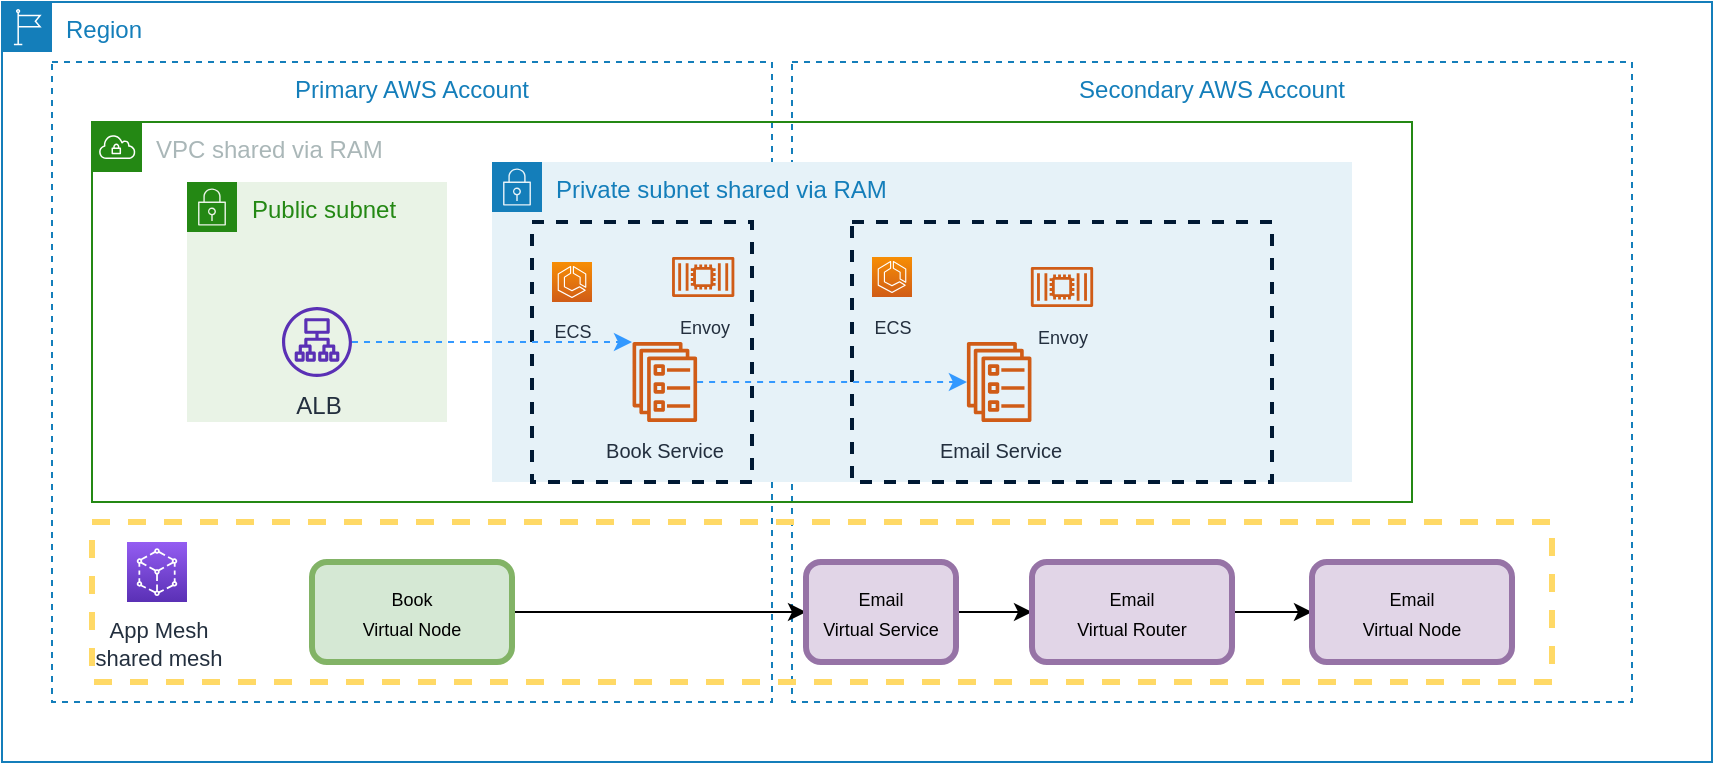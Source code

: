 <mxfile version="13.6.1" type="device" pages="4"><diagram id="TsCNc_N26Yd9I60yOT30" name="Page-1"><mxGraphModel dx="1186" dy="614" grid="1" gridSize="10" guides="1" tooltips="1" connect="1" arrows="1" fold="1" page="1" pageScale="1" pageWidth="1169" pageHeight="1654" math="0" shadow="0"><root><mxCell id="siriLyZVw_fVscpLhHpI-0"/><mxCell id="siriLyZVw_fVscpLhHpI-1" parent="siriLyZVw_fVscpLhHpI-0"/><mxCell id="-AE22GsJHaIEn1VL7bg2-0" value="Region" style="points=[[0,0],[0.25,0],[0.5,0],[0.75,0],[1,0],[1,0.25],[1,0.5],[1,0.75],[1,1],[0.75,1],[0.5,1],[0.25,1],[0,1],[0,0.75],[0,0.5],[0,0.25]];outlineConnect=0;gradientColor=none;html=1;whiteSpace=wrap;fontSize=12;fontStyle=0;shape=mxgraph.aws4.group;grIcon=mxgraph.aws4.group_region;strokeColor=#147EBA;fillColor=none;verticalAlign=top;align=left;spacingLeft=30;fontColor=#147EBA;dashed=0;" parent="siriLyZVw_fVscpLhHpI-1" vertex="1"><mxGeometry x="145" y="170" width="855" height="380" as="geometry"/></mxCell><mxCell id="J26GAhTUCCv97jqt_lir-0" value="Primary AWS Account" style="fillColor=none;strokeColor=#147EBA;dashed=1;verticalAlign=top;fontStyle=0;fontColor=#147EBA;" parent="siriLyZVw_fVscpLhHpI-1" vertex="1"><mxGeometry x="170" y="200" width="360" height="320" as="geometry"/></mxCell><mxCell id="CY5R0GhFpjX60pVJNmKZ-0" value="Secondary AWS Account" style="fillColor=none;strokeColor=#147EBA;dashed=1;verticalAlign=top;fontStyle=0;fontColor=#147EBA;" parent="siriLyZVw_fVscpLhHpI-1" vertex="1"><mxGeometry x="540" y="200" width="420" height="320" as="geometry"/></mxCell><mxCell id="CY5R0GhFpjX60pVJNmKZ-1" value="VPC shared via RAM" style="points=[[0,0],[0.25,0],[0.5,0],[0.75,0],[1,0],[1,0.25],[1,0.5],[1,0.75],[1,1],[0.75,1],[0.5,1],[0.25,1],[0,1],[0,0.75],[0,0.5],[0,0.25]];outlineConnect=0;gradientColor=none;html=1;whiteSpace=wrap;fontSize=12;fontStyle=0;shape=mxgraph.aws4.group;grIcon=mxgraph.aws4.group_vpc;strokeColor=#248814;fillColor=none;verticalAlign=top;align=left;spacingLeft=30;fontColor=#AAB7B8;dashed=0;" parent="siriLyZVw_fVscpLhHpI-1" vertex="1"><mxGeometry x="190" y="230" width="660" height="190" as="geometry"/></mxCell><mxCell id="CY5R0GhFpjX60pVJNmKZ-2" value="Public subnet" style="points=[[0,0],[0.25,0],[0.5,0],[0.75,0],[1,0],[1,0.25],[1,0.5],[1,0.75],[1,1],[0.75,1],[0.5,1],[0.25,1],[0,1],[0,0.75],[0,0.5],[0,0.25]];outlineConnect=0;gradientColor=none;html=1;whiteSpace=wrap;fontSize=12;fontStyle=0;shape=mxgraph.aws4.group;grIcon=mxgraph.aws4.group_security_group;grStroke=0;strokeColor=#248814;fillColor=#E9F3E6;verticalAlign=top;align=left;spacingLeft=30;fontColor=#248814;dashed=0;" parent="siriLyZVw_fVscpLhHpI-1" vertex="1"><mxGeometry x="237.5" y="260" width="130" height="120" as="geometry"/></mxCell><mxCell id="CY5R0GhFpjX60pVJNmKZ-3" value="Private subnet shared via RAM" style="points=[[0,0],[0.25,0],[0.5,0],[0.75,0],[1,0],[1,0.25],[1,0.5],[1,0.75],[1,1],[0.75,1],[0.5,1],[0.25,1],[0,1],[0,0.75],[0,0.5],[0,0.25]];outlineConnect=0;gradientColor=none;html=1;whiteSpace=wrap;fontSize=12;fontStyle=0;shape=mxgraph.aws4.group;grIcon=mxgraph.aws4.group_security_group;grStroke=0;strokeColor=#147EBA;fillColor=#E6F2F8;verticalAlign=top;align=left;spacingLeft=30;fontColor=#147EBA;dashed=0;" parent="siriLyZVw_fVscpLhHpI-1" vertex="1"><mxGeometry x="390" y="250" width="430" height="160" as="geometry"/></mxCell><mxCell id="CY5R0GhFpjX60pVJNmKZ-4" value="ALB" style="outlineConnect=0;fontColor=#232F3E;gradientColor=none;fillColor=#5A30B5;strokeColor=none;dashed=0;verticalLabelPosition=bottom;verticalAlign=top;align=center;html=1;fontSize=12;fontStyle=0;aspect=fixed;pointerEvents=1;shape=mxgraph.aws4.application_load_balancer;" parent="siriLyZVw_fVscpLhHpI-1" vertex="1"><mxGeometry x="285" y="322.5" width="35" height="35" as="geometry"/></mxCell><mxCell id="CY5R0GhFpjX60pVJNmKZ-7" value="&lt;font style=&quot;font-size: 9px&quot;&gt;ECS&lt;/font&gt;" style="outlineConnect=0;fontColor=#232F3E;gradientColor=#F78E04;gradientDirection=north;fillColor=#D05C17;strokeColor=#ffffff;dashed=0;verticalLabelPosition=bottom;verticalAlign=top;align=center;html=1;fontSize=12;fontStyle=0;aspect=fixed;shape=mxgraph.aws4.resourceIcon;resIcon=mxgraph.aws4.ecs;" parent="siriLyZVw_fVscpLhHpI-1" vertex="1"><mxGeometry x="420" y="300" width="20" height="20" as="geometry"/></mxCell><mxCell id="CY5R0GhFpjX60pVJNmKZ-8" value="" style="fillColor=none;dashed=1;verticalAlign=top;fontStyle=0;fontColor=#147EBA;strokeColor=#001933;strokeWidth=2;" parent="siriLyZVw_fVscpLhHpI-1" vertex="1"><mxGeometry x="410" y="280" width="110" height="130" as="geometry"/></mxCell><mxCell id="CY5R0GhFpjX60pVJNmKZ-9" value="&lt;font style=&quot;font-size: 9px&quot;&gt;ECS&lt;/font&gt;" style="outlineConnect=0;fontColor=#232F3E;gradientColor=#F78E04;gradientDirection=north;fillColor=#D05C17;strokeColor=#ffffff;dashed=0;verticalLabelPosition=bottom;verticalAlign=top;align=center;html=1;fontSize=12;fontStyle=0;aspect=fixed;shape=mxgraph.aws4.resourceIcon;resIcon=mxgraph.aws4.ecs;" parent="siriLyZVw_fVscpLhHpI-1" vertex="1"><mxGeometry x="580" y="297.5" width="20" height="20" as="geometry"/></mxCell><mxCell id="CY5R0GhFpjX60pVJNmKZ-10" value="" style="fillColor=none;dashed=1;verticalAlign=top;fontStyle=0;fontColor=#147EBA;strokeColor=#001933;strokeWidth=2;" parent="siriLyZVw_fVscpLhHpI-1" vertex="1"><mxGeometry x="570" y="280" width="210" height="130" as="geometry"/></mxCell><mxCell id="CY5R0GhFpjX60pVJNmKZ-15" value="" style="edgeStyle=orthogonalEdgeStyle;rounded=0;orthogonalLoop=1;jettySize=auto;html=1;fontColor=#6666FF;strokeColor=#3399FF;dashed=1;" parent="siriLyZVw_fVscpLhHpI-1" source="CY5R0GhFpjX60pVJNmKZ-12" target="CY5R0GhFpjX60pVJNmKZ-14" edge="1"><mxGeometry relative="1" as="geometry"/></mxCell><mxCell id="CY5R0GhFpjX60pVJNmKZ-12" value="&lt;font style=&quot;font-size: 10px&quot;&gt;Book Service&lt;/font&gt;" style="outlineConnect=0;fontColor=#232F3E;gradientColor=none;fillColor=#D05C17;strokeColor=none;dashed=0;verticalLabelPosition=bottom;verticalAlign=top;align=center;html=1;fontSize=12;fontStyle=0;aspect=fixed;pointerEvents=1;shape=mxgraph.aws4.ecs_service;" parent="siriLyZVw_fVscpLhHpI-1" vertex="1"><mxGeometry x="460" y="340" width="32.82" height="40" as="geometry"/></mxCell><mxCell id="CY5R0GhFpjX60pVJNmKZ-14" value="&lt;font style=&quot;font-size: 10px&quot;&gt;Email Service&lt;/font&gt;" style="outlineConnect=0;fontColor=#232F3E;gradientColor=none;fillColor=#D05C17;strokeColor=none;dashed=0;verticalLabelPosition=bottom;verticalAlign=top;align=center;html=1;fontSize=12;fontStyle=0;aspect=fixed;pointerEvents=1;shape=mxgraph.aws4.ecs_service;" parent="siriLyZVw_fVscpLhHpI-1" vertex="1"><mxGeometry x="627.18" y="340" width="32.82" height="40" as="geometry"/></mxCell><mxCell id="IBoV8M91RabyaF8GYdiz-0" value="" style="fillColor=none;dashed=1;verticalAlign=top;fontStyle=0;strokeColor=#FFD966;strokeWidth=3;fontColor=#6666FF;" parent="siriLyZVw_fVscpLhHpI-1" vertex="1"><mxGeometry x="190" y="430" width="730" height="80" as="geometry"/></mxCell><mxCell id="IBoV8M91RabyaF8GYdiz-1" value="" style="edgeStyle=orthogonalEdgeStyle;rounded=0;orthogonalLoop=1;jettySize=auto;html=1;fontColor=#6666FF;" parent="siriLyZVw_fVscpLhHpI-1" source="IBoV8M91RabyaF8GYdiz-2" target="IBoV8M91RabyaF8GYdiz-4" edge="1"><mxGeometry relative="1" as="geometry"><mxPoint x="450" y="475" as="targetPoint"/></mxGeometry></mxCell><mxCell id="IBoV8M91RabyaF8GYdiz-2" value="&lt;font style=&quot;font-size: 9px&quot;&gt;Book &lt;br&gt;Virtual Node&lt;/font&gt;" style="rounded=1;whiteSpace=wrap;html=1;strokeColor=#82b366;strokeWidth=3;fillColor=#d5e8d4;" parent="siriLyZVw_fVscpLhHpI-1" vertex="1"><mxGeometry x="300" y="450" width="100" height="50" as="geometry"/></mxCell><mxCell id="IBoV8M91RabyaF8GYdiz-3" value="" style="edgeStyle=orthogonalEdgeStyle;rounded=0;orthogonalLoop=1;jettySize=auto;html=1;fontColor=#6666FF;" parent="siriLyZVw_fVscpLhHpI-1" source="IBoV8M91RabyaF8GYdiz-4" target="IBoV8M91RabyaF8GYdiz-6" edge="1"><mxGeometry relative="1" as="geometry"/></mxCell><mxCell id="IBoV8M91RabyaF8GYdiz-4" value="&lt;font style=&quot;font-size: 9px&quot;&gt;Email&lt;br&gt;Virtual Service&lt;/font&gt;" style="rounded=1;whiteSpace=wrap;html=1;strokeColor=#9673a6;strokeWidth=3;fillColor=#e1d5e7;" parent="siriLyZVw_fVscpLhHpI-1" vertex="1"><mxGeometry x="547" y="450" width="75" height="50" as="geometry"/></mxCell><mxCell id="IBoV8M91RabyaF8GYdiz-5" value="" style="edgeStyle=orthogonalEdgeStyle;rounded=0;orthogonalLoop=1;jettySize=auto;html=1;fontColor=#6666FF;" parent="siriLyZVw_fVscpLhHpI-1" source="IBoV8M91RabyaF8GYdiz-6" target="IBoV8M91RabyaF8GYdiz-7" edge="1"><mxGeometry relative="1" as="geometry"/></mxCell><mxCell id="IBoV8M91RabyaF8GYdiz-6" value="&lt;font style=&quot;font-size: 9px&quot;&gt;Email&lt;br&gt;Virtual Router&lt;/font&gt;" style="rounded=1;whiteSpace=wrap;html=1;strokeColor=#9673a6;strokeWidth=3;fillColor=#e1d5e7;" parent="siriLyZVw_fVscpLhHpI-1" vertex="1"><mxGeometry x="660" y="450" width="100" height="50" as="geometry"/></mxCell><mxCell id="IBoV8M91RabyaF8GYdiz-7" value="&lt;font style=&quot;font-size: 9px&quot;&gt;Email&lt;br&gt;Virtual Node&lt;/font&gt;" style="rounded=1;whiteSpace=wrap;html=1;strokeColor=#9673a6;strokeWidth=3;fillColor=#e1d5e7;" parent="siriLyZVw_fVscpLhHpI-1" vertex="1"><mxGeometry x="800" y="450" width="100" height="50" as="geometry"/></mxCell><mxCell id="IBoV8M91RabyaF8GYdiz-8" value="&lt;font style=&quot;font-size: 11px&quot;&gt;App Mesh&lt;br&gt;shared mesh&lt;br&gt;&lt;/font&gt;" style="outlineConnect=0;fontColor=#232F3E;gradientColor=#945DF2;gradientDirection=north;fillColor=#5A30B5;strokeColor=#ffffff;dashed=0;verticalLabelPosition=bottom;verticalAlign=top;align=center;html=1;fontSize=12;fontStyle=0;aspect=fixed;shape=mxgraph.aws4.resourceIcon;resIcon=mxgraph.aws4.app_mesh;" parent="siriLyZVw_fVscpLhHpI-1" vertex="1"><mxGeometry x="207.5" y="440" width="30" height="30" as="geometry"/></mxCell><mxCell id="IBoV8M91RabyaF8GYdiz-9" value="" style="endArrow=classic;html=1;dashed=1;strokeColor=#3399FF;fontColor=#6666FF;" parent="siriLyZVw_fVscpLhHpI-1" source="CY5R0GhFpjX60pVJNmKZ-4" edge="1"><mxGeometry width="50" height="50" relative="1" as="geometry"><mxPoint x="560" y="390" as="sourcePoint"/><mxPoint x="460" y="340" as="targetPoint"/></mxGeometry></mxCell><mxCell id="IBoV8M91RabyaF8GYdiz-10" value="&lt;font style=&quot;font-size: 9px&quot;&gt;Envoy&lt;/font&gt;" style="outlineConnect=0;fontColor=#232F3E;gradientColor=none;fillColor=#D05C17;strokeColor=none;dashed=0;verticalLabelPosition=bottom;verticalAlign=top;align=center;html=1;fontSize=12;fontStyle=0;aspect=fixed;pointerEvents=1;shape=mxgraph.aws4.container_2;" parent="siriLyZVw_fVscpLhHpI-1" vertex="1"><mxGeometry x="480" y="297.5" width="31.2" height="20" as="geometry"/></mxCell><mxCell id="IBoV8M91RabyaF8GYdiz-14" value="&lt;font style=&quot;font-size: 9px&quot;&gt;Envoy&lt;/font&gt;" style="outlineConnect=0;fontColor=#232F3E;gradientColor=none;fillColor=#D05C17;strokeColor=none;dashed=0;verticalLabelPosition=bottom;verticalAlign=top;align=center;html=1;fontSize=12;fontStyle=0;aspect=fixed;pointerEvents=1;shape=mxgraph.aws4.container_2;" parent="siriLyZVw_fVscpLhHpI-1" vertex="1"><mxGeometry x="659.4" y="302.5" width="31.2" height="20" as="geometry"/></mxCell></root></mxGraphModel></diagram><diagram name="Page-2" id="8IjMGXvdZDoH-SWPBaxW"><mxGraphModel dx="1186" dy="565" grid="1" gridSize="10" guides="1" tooltips="1" connect="1" arrows="1" fold="1" page="1" pageScale="1" pageWidth="1169" pageHeight="1654" math="0" shadow="0"><root><mxCell id="kbnPhg7ia3QJ5CWVOfsp-0"/><mxCell id="kbnPhg7ia3QJ5CWVOfsp-1" parent="kbnPhg7ia3QJ5CWVOfsp-0"/><mxCell id="N3zCqeQ2wFl1XB4BAmPo-0" value="" style="rounded=0;whiteSpace=wrap;html=1;" parent="kbnPhg7ia3QJ5CWVOfsp-1" vertex="1"><mxGeometry x="20" y="50" width="1120" height="490" as="geometry"/></mxCell><mxCell id="kbnPhg7ia3QJ5CWVOfsp-2" value="Region" style="points=[[0,0],[0.25,0],[0.5,0],[0.75,0],[1,0],[1,0.25],[1,0.5],[1,0.75],[1,1],[0.75,1],[0.5,1],[0.25,1],[0,1],[0,0.75],[0,0.5],[0,0.25]];outlineConnect=0;gradientColor=none;html=1;whiteSpace=wrap;fontSize=12;fontStyle=0;shape=mxgraph.aws4.group;grIcon=mxgraph.aws4.group_region;strokeColor=#147EBA;fillColor=none;verticalAlign=top;align=left;spacingLeft=30;fontColor=#147EBA;dashed=0;" parent="kbnPhg7ia3QJ5CWVOfsp-1" vertex="1"><mxGeometry x="160" y="70" width="830" height="460" as="geometry"/></mxCell><mxCell id="kbnPhg7ia3QJ5CWVOfsp-3" value="Primary AWS Account" style="fillColor=none;strokeColor=#147EBA;dashed=1;verticalAlign=top;fontStyle=0;fontColor=#147EBA;" parent="kbnPhg7ia3QJ5CWVOfsp-1" vertex="1"><mxGeometry x="170" y="120" width="410" height="400" as="geometry"/></mxCell><mxCell id="kbnPhg7ia3QJ5CWVOfsp-4" value="Secondary AWS Account" style="fillColor=none;strokeColor=#147EBA;dashed=1;verticalAlign=top;fontStyle=0;fontColor=#147EBA;" parent="kbnPhg7ia3QJ5CWVOfsp-1" vertex="1"><mxGeometry x="590" y="120" width="310" height="400" as="geometry"/></mxCell><mxCell id="kbnPhg7ia3QJ5CWVOfsp-5" value="VPC shared via RAM" style="points=[[0,0],[0.25,0],[0.5,0],[0.75,0],[1,0],[1,0.25],[1,0.5],[1,0.75],[1,1],[0.75,1],[0.5,1],[0.25,1],[0,1],[0,0.75],[0,0.5],[0,0.25]];outlineConnect=0;gradientColor=none;html=1;whiteSpace=wrap;fontSize=12;fontStyle=0;shape=mxgraph.aws4.group;grIcon=mxgraph.aws4.group_vpc;strokeColor=#248814;fillColor=none;verticalAlign=top;align=left;spacingLeft=30;fontColor=#AAB7B8;dashed=0;" parent="kbnPhg7ia3QJ5CWVOfsp-1" vertex="1"><mxGeometry x="180" y="150" width="710" height="270" as="geometry"/></mxCell><mxCell id="kbnPhg7ia3QJ5CWVOfsp-6" value="Public subnet" style="points=[[0,0],[0.25,0],[0.5,0],[0.75,0],[1,0],[1,0.25],[1,0.5],[1,0.75],[1,1],[0.75,1],[0.5,1],[0.25,1],[0,1],[0,0.75],[0,0.5],[0,0.25]];outlineConnect=0;gradientColor=none;html=1;whiteSpace=wrap;fontSize=12;fontStyle=0;shape=mxgraph.aws4.group;grIcon=mxgraph.aws4.group_security_group;grStroke=0;strokeColor=#248814;fillColor=#E9F3E6;verticalAlign=top;align=left;spacingLeft=30;fontColor=#248814;dashed=0;" parent="kbnPhg7ia3QJ5CWVOfsp-1" vertex="1"><mxGeometry x="200" y="190" width="130" height="200" as="geometry"/></mxCell><mxCell id="kbnPhg7ia3QJ5CWVOfsp-7" value="Private subnet shared via RAM" style="points=[[0,0],[0.25,0],[0.5,0],[0.75,0],[1,0],[1,0.25],[1,0.5],[1,0.75],[1,1],[0.75,1],[0.5,1],[0.25,1],[0,1],[0,0.75],[0,0.5],[0,0.25]];outlineConnect=0;gradientColor=none;html=1;whiteSpace=wrap;fontSize=12;fontStyle=0;shape=mxgraph.aws4.group;grIcon=mxgraph.aws4.group_security_group;grStroke=0;strokeColor=#147EBA;fillColor=#E6F2F8;verticalAlign=top;align=left;spacingLeft=30;fontColor=#147EBA;dashed=0;" parent="kbnPhg7ia3QJ5CWVOfsp-1" vertex="1"><mxGeometry x="360" y="190" width="520" height="220" as="geometry"/></mxCell><mxCell id="kbnPhg7ia3QJ5CWVOfsp-8" value="ALB" style="outlineConnect=0;fontColor=#232F3E;gradientColor=none;fillColor=#5A30B5;strokeColor=none;dashed=0;verticalLabelPosition=bottom;verticalAlign=top;align=center;html=1;fontSize=12;fontStyle=0;aspect=fixed;pointerEvents=1;shape=mxgraph.aws4.application_load_balancer;" parent="kbnPhg7ia3QJ5CWVOfsp-1" vertex="1"><mxGeometry x="240" y="260" width="35" height="35" as="geometry"/></mxCell><mxCell id="kbnPhg7ia3QJ5CWVOfsp-9" value="&lt;font style=&quot;font-size: 9px&quot;&gt;ECS&lt;/font&gt;" style="outlineConnect=0;fontColor=#232F3E;gradientColor=#F78E04;gradientDirection=north;fillColor=#D05C17;strokeColor=#ffffff;dashed=0;verticalLabelPosition=bottom;verticalAlign=top;align=center;html=1;fontSize=12;fontStyle=0;aspect=fixed;shape=mxgraph.aws4.resourceIcon;resIcon=mxgraph.aws4.ecs;" parent="kbnPhg7ia3QJ5CWVOfsp-1" vertex="1"><mxGeometry x="420" y="230" width="20" height="20" as="geometry"/></mxCell><mxCell id="kbnPhg7ia3QJ5CWVOfsp-10" value="" style="fillColor=none;dashed=1;verticalAlign=top;fontStyle=0;fontColor=#147EBA;strokeColor=#001933;strokeWidth=2;" parent="kbnPhg7ia3QJ5CWVOfsp-1" vertex="1"><mxGeometry x="410" y="225" width="100" height="95" as="geometry"/></mxCell><mxCell id="kbnPhg7ia3QJ5CWVOfsp-11" value="&lt;font style=&quot;font-size: 9px&quot;&gt;ECS&lt;/font&gt;" style="outlineConnect=0;fontColor=#232F3E;gradientColor=#F78E04;gradientDirection=north;fillColor=#D05C17;strokeColor=#ffffff;dashed=0;verticalLabelPosition=bottom;verticalAlign=top;align=center;html=1;fontSize=12;fontStyle=0;aspect=fixed;shape=mxgraph.aws4.resourceIcon;resIcon=mxgraph.aws4.ecs;" parent="kbnPhg7ia3QJ5CWVOfsp-1" vertex="1"><mxGeometry x="680" y="225" width="20" height="20" as="geometry"/></mxCell><mxCell id="kbnPhg7ia3QJ5CWVOfsp-12" value="" style="fillColor=none;dashed=1;verticalAlign=top;fontStyle=0;fontColor=#147EBA;strokeColor=#001933;strokeWidth=2;" parent="kbnPhg7ia3QJ5CWVOfsp-1" vertex="1"><mxGeometry x="670" y="220" width="120" height="100" as="geometry"/></mxCell><mxCell id="kbnPhg7ia3QJ5CWVOfsp-13" value="" style="edgeStyle=orthogonalEdgeStyle;rounded=0;orthogonalLoop=1;jettySize=auto;html=1;fontColor=#6666FF;strokeColor=#3399FF;dashed=1;" parent="kbnPhg7ia3QJ5CWVOfsp-1" source="kbnPhg7ia3QJ5CWVOfsp-14" target="kbnPhg7ia3QJ5CWVOfsp-15" edge="1"><mxGeometry relative="1" as="geometry"/></mxCell><mxCell id="kbnPhg7ia3QJ5CWVOfsp-14" value="&lt;span style=&quot;font-size: 10px&quot;&gt;Enquiry Service&lt;/span&gt;" style="outlineConnect=0;fontColor=#232F3E;gradientColor=none;fillColor=#D05C17;strokeColor=none;dashed=0;verticalLabelPosition=bottom;verticalAlign=top;align=center;html=1;fontSize=12;fontStyle=0;aspect=fixed;pointerEvents=1;shape=mxgraph.aws4.ecs_service;" parent="kbnPhg7ia3QJ5CWVOfsp-1" vertex="1"><mxGeometry x="447.18" y="265" width="20.51" height="25" as="geometry"/></mxCell><mxCell id="kbnPhg7ia3QJ5CWVOfsp-15" value="&lt;font style=&quot;font-size: 10px&quot;&gt;Dealer Service&lt;/font&gt;" style="outlineConnect=0;fontColor=#232F3E;gradientColor=none;fillColor=#D05C17;strokeColor=none;dashed=0;verticalLabelPosition=bottom;verticalAlign=top;align=center;html=1;fontSize=12;fontStyle=0;aspect=fixed;pointerEvents=1;shape=mxgraph.aws4.ecs_service;" parent="kbnPhg7ia3QJ5CWVOfsp-1" vertex="1"><mxGeometry x="710" y="265" width="20.51" height="25" as="geometry"/></mxCell><mxCell id="kbnPhg7ia3QJ5CWVOfsp-16" value="" style="fillColor=none;dashed=1;verticalAlign=top;fontStyle=0;strokeColor=#FFD966;strokeWidth=3;fontColor=#6666FF;" parent="kbnPhg7ia3QJ5CWVOfsp-1" vertex="1"><mxGeometry x="190" y="430" width="700" height="80" as="geometry"/></mxCell><mxCell id="kbnPhg7ia3QJ5CWVOfsp-17" value="" style="edgeStyle=orthogonalEdgeStyle;rounded=0;orthogonalLoop=1;jettySize=auto;html=1;fontColor=#6666FF;" parent="kbnPhg7ia3QJ5CWVOfsp-1" source="kbnPhg7ia3QJ5CWVOfsp-18" target="kbnPhg7ia3QJ5CWVOfsp-20" edge="1"><mxGeometry relative="1" as="geometry"><mxPoint x="410" y="475" as="targetPoint"/></mxGeometry></mxCell><mxCell id="kbnPhg7ia3QJ5CWVOfsp-18" value="&lt;font style=&quot;font-size: 9px&quot;&gt;Enquiry&amp;nbsp;&lt;br&gt;Virtual Node&lt;/font&gt;" style="rounded=1;whiteSpace=wrap;html=1;strokeColor=#82b366;strokeWidth=3;fillColor=#d5e8d4;" parent="kbnPhg7ia3QJ5CWVOfsp-1" vertex="1"><mxGeometry x="350" y="450" width="100" height="50" as="geometry"/></mxCell><mxCell id="kbnPhg7ia3QJ5CWVOfsp-19" value="" style="edgeStyle=orthogonalEdgeStyle;rounded=0;orthogonalLoop=1;jettySize=auto;html=1;fontColor=#6666FF;" parent="kbnPhg7ia3QJ5CWVOfsp-1" source="kbnPhg7ia3QJ5CWVOfsp-20" target="kbnPhg7ia3QJ5CWVOfsp-22" edge="1"><mxGeometry relative="1" as="geometry"/></mxCell><mxCell id="kbnPhg7ia3QJ5CWVOfsp-20" value="&lt;font style=&quot;font-size: 9px&quot;&gt;Dealer&lt;br&gt;Virtual Service&lt;/font&gt;" style="rounded=1;whiteSpace=wrap;html=1;strokeColor=#9673a6;strokeWidth=3;fillColor=#e1d5e7;" parent="kbnPhg7ia3QJ5CWVOfsp-1" vertex="1"><mxGeometry x="597" y="450" width="75" height="50" as="geometry"/></mxCell><mxCell id="kbnPhg7ia3QJ5CWVOfsp-21" value="" style="edgeStyle=orthogonalEdgeStyle;rounded=0;orthogonalLoop=1;jettySize=auto;html=1;fontColor=#6666FF;" parent="kbnPhg7ia3QJ5CWVOfsp-1" source="kbnPhg7ia3QJ5CWVOfsp-22" target="kbnPhg7ia3QJ5CWVOfsp-23" edge="1"><mxGeometry relative="1" as="geometry"/></mxCell><mxCell id="kbnPhg7ia3QJ5CWVOfsp-22" value="&lt;font style=&quot;font-size: 9px&quot;&gt;Dealer&lt;br&gt;Virtual Router&lt;/font&gt;" style="rounded=1;whiteSpace=wrap;html=1;strokeColor=#9673a6;strokeWidth=3;fillColor=#e1d5e7;" parent="kbnPhg7ia3QJ5CWVOfsp-1" vertex="1"><mxGeometry x="691.41" y="450" width="70" height="50" as="geometry"/></mxCell><mxCell id="kbnPhg7ia3QJ5CWVOfsp-23" value="&lt;font style=&quot;font-size: 9px&quot;&gt;Dealer&lt;br&gt;Virtual Node&lt;/font&gt;" style="rounded=1;whiteSpace=wrap;html=1;strokeColor=#9673a6;strokeWidth=3;fillColor=#e1d5e7;" parent="kbnPhg7ia3QJ5CWVOfsp-1" vertex="1"><mxGeometry x="800" y="450" width="70" height="50" as="geometry"/></mxCell><mxCell id="kbnPhg7ia3QJ5CWVOfsp-24" value="&lt;font style=&quot;font-size: 11px&quot;&gt;App Mesh&lt;br&gt;shared mesh&lt;br&gt;&lt;/font&gt;" style="outlineConnect=0;fontColor=#232F3E;gradientColor=#945DF2;gradientDirection=north;fillColor=#5A30B5;strokeColor=#ffffff;dashed=0;verticalLabelPosition=bottom;verticalAlign=top;align=center;html=1;fontSize=12;fontStyle=0;aspect=fixed;shape=mxgraph.aws4.resourceIcon;resIcon=mxgraph.aws4.app_mesh;" parent="kbnPhg7ia3QJ5CWVOfsp-1" vertex="1"><mxGeometry x="220" y="440" width="30" height="30" as="geometry"/></mxCell><mxCell id="kbnPhg7ia3QJ5CWVOfsp-25" value="" style="endArrow=classic;html=1;dashed=1;strokeColor=#3399FF;fontColor=#6666FF;" parent="kbnPhg7ia3QJ5CWVOfsp-1" source="kbnPhg7ia3QJ5CWVOfsp-8" target="kbnPhg7ia3QJ5CWVOfsp-14" edge="1"><mxGeometry width="50" height="50" relative="1" as="geometry"><mxPoint x="610" y="390" as="sourcePoint"/><mxPoint x="510" y="340" as="targetPoint"/></mxGeometry></mxCell><mxCell id="kbnPhg7ia3QJ5CWVOfsp-50" value="&lt;p class=&quot;p1&quot; style=&quot;margin: 0px ; font-stretch: normal ; line-height: normal ; font-family: &amp;#34;menlo&amp;#34; ; color: rgb(42 , 0 , 255)&quot;&gt;&lt;font style=&quot;font-size: 10px&quot;&gt;enquiry/newenquiry&lt;/font&gt;&lt;/p&gt;" style="edgeLabel;html=1;align=center;verticalAlign=middle;resizable=0;points=[];" parent="kbnPhg7ia3QJ5CWVOfsp-25" vertex="1" connectable="0"><mxGeometry x="-0.231" y="-1" relative="1" as="geometry"><mxPoint y="18.5" as="offset"/></mxGeometry></mxCell><mxCell id="kbnPhg7ia3QJ5CWVOfsp-26" value="&lt;font style=&quot;font-size: 9px&quot;&gt;Envoy&lt;/font&gt;" style="outlineConnect=0;fontColor=#232F3E;gradientColor=none;fillColor=#D05C17;strokeColor=none;dashed=0;verticalLabelPosition=bottom;verticalAlign=top;align=center;html=1;fontSize=12;fontStyle=0;aspect=fixed;pointerEvents=1;shape=mxgraph.aws4.container_2;" parent="kbnPhg7ia3QJ5CWVOfsp-1" vertex="1"><mxGeometry x="480" y="230" width="15.6" height="10" as="geometry"/></mxCell><mxCell id="kbnPhg7ia3QJ5CWVOfsp-27" value="&lt;font style=&quot;font-size: 9px&quot;&gt;Envoy&lt;/font&gt;" style="outlineConnect=0;fontColor=#232F3E;gradientColor=none;fillColor=#D05C17;strokeColor=none;dashed=0;verticalLabelPosition=bottom;verticalAlign=top;align=center;html=1;fontSize=12;fontStyle=0;aspect=fixed;pointerEvents=1;shape=mxgraph.aws4.container_2;" parent="kbnPhg7ia3QJ5CWVOfsp-1" vertex="1"><mxGeometry x="750" y="230" width="15.6" height="10" as="geometry"/></mxCell><mxCell id="kbnPhg7ia3QJ5CWVOfsp-29" value="&lt;font style=&quot;font-size: 7px&quot;&gt;RDS&lt;/font&gt;" style="outlineConnect=0;fontColor=#232F3E;gradientColor=#4D72F3;gradientDirection=north;fillColor=#3334B9;strokeColor=#ffffff;dashed=0;verticalLabelPosition=bottom;verticalAlign=top;align=center;html=1;fontSize=12;fontStyle=0;aspect=fixed;shape=mxgraph.aws4.resourceIcon;resIcon=mxgraph.aws4.rds;" parent="kbnPhg7ia3QJ5CWVOfsp-1" vertex="1"><mxGeometry x="445" y="370" width="20" height="20" as="geometry"/></mxCell><mxCell id="kbnPhg7ia3QJ5CWVOfsp-30" value="" style="endArrow=classic;html=1;dashed=1;strokeColor=#3399FF;fontColor=#6666FF;" parent="kbnPhg7ia3QJ5CWVOfsp-1" source="kbnPhg7ia3QJ5CWVOfsp-14" target="kbnPhg7ia3QJ5CWVOfsp-29" edge="1"><mxGeometry width="50" height="50" relative="1" as="geometry"><mxPoint x="285" y="295" as="sourcePoint"/><mxPoint x="457.292" y="295" as="targetPoint"/></mxGeometry></mxCell><mxCell id="kbnPhg7ia3QJ5CWVOfsp-31" value="&lt;font style=&quot;font-size: 10px&quot;&gt;SES&lt;/font&gt;" style="outlineConnect=0;fontColor=#232F3E;gradientColor=#4D72F3;gradientDirection=north;fillColor=#3334B9;strokeColor=#ffffff;dashed=0;verticalLabelPosition=bottom;verticalAlign=top;align=center;html=1;fontSize=12;fontStyle=0;aspect=fixed;shape=mxgraph.aws4.resourceIcon;resIcon=mxgraph.aws4.simple_email_service;" parent="kbnPhg7ia3QJ5CWVOfsp-1" vertex="1"><mxGeometry x="930" y="264" width="33" height="33" as="geometry"/></mxCell><mxCell id="kbnPhg7ia3QJ5CWVOfsp-37" value="" style="edgeStyle=orthogonalEdgeStyle;rounded=0;orthogonalLoop=1;jettySize=auto;html=1;fontColor=#6666FF;strokeColor=#3399FF;dashed=1;" parent="kbnPhg7ia3QJ5CWVOfsp-1" target="kbnPhg7ia3QJ5CWVOfsp-31" edge="1"><mxGeometry relative="1" as="geometry"><mxPoint x="742.708" y="281" as="sourcePoint"/><mxPoint x="1090" y="270" as="targetPoint"/><Array as="points"/></mxGeometry></mxCell><mxCell id="kbnPhg7ia3QJ5CWVOfsp-38" value="Buyer" style="outlineConnect=0;fontColor=#232F3E;gradientColor=none;fillColor=#232F3E;strokeColor=none;dashed=0;verticalLabelPosition=bottom;verticalAlign=top;align=center;html=1;fontSize=12;fontStyle=0;aspect=fixed;pointerEvents=1;shape=mxgraph.aws4.user;" parent="kbnPhg7ia3QJ5CWVOfsp-1" vertex="1"><mxGeometry x="30" y="262.5" width="40" height="40" as="geometry"/></mxCell><mxCell id="kbnPhg7ia3QJ5CWVOfsp-39" value="" style="endArrow=classic;html=1;dashed=1;strokeColor=#3399FF;fontColor=#6666FF;" parent="kbnPhg7ia3QJ5CWVOfsp-1" source="kbnPhg7ia3QJ5CWVOfsp-38" target="kbnPhg7ia3QJ5CWVOfsp-8" edge="1"><mxGeometry width="50" height="50" relative="1" as="geometry"><mxPoint x="60" y="290" as="sourcePoint"/><mxPoint x="232.292" y="284.5" as="targetPoint"/></mxGeometry></mxCell><mxCell id="kbnPhg7ia3QJ5CWVOfsp-40" value="New Enquiry" style="edgeLabel;html=1;align=center;verticalAlign=middle;resizable=0;points=[];" parent="kbnPhg7ia3QJ5CWVOfsp-39" vertex="1" connectable="0"><mxGeometry x="-0.69" y="-2" relative="1" as="geometry"><mxPoint x="24.03" y="4.95" as="offset"/></mxGeometry></mxCell><mxCell id="kbnPhg7ia3QJ5CWVOfsp-43" value="Dealer" style="outlineConnect=0;fontColor=#232F3E;gradientColor=none;fillColor=#232F3E;strokeColor=none;dashed=0;verticalLabelPosition=bottom;verticalAlign=top;align=center;html=1;fontSize=12;fontStyle=0;aspect=fixed;pointerEvents=1;shape=mxgraph.aws4.user;" parent="kbnPhg7ia3QJ5CWVOfsp-1" vertex="1"><mxGeometry x="1090" y="263" width="35" height="35" as="geometry"/></mxCell><mxCell id="kbnPhg7ia3QJ5CWVOfsp-48" value="" style="edgeStyle=orthogonalEdgeStyle;rounded=0;orthogonalLoop=1;jettySize=auto;html=1;fontColor=#6666FF;strokeColor=#3399FF;dashed=1;" parent="kbnPhg7ia3QJ5CWVOfsp-1" source="kbnPhg7ia3QJ5CWVOfsp-31" target="kbnPhg7ia3QJ5CWVOfsp-43" edge="1"><mxGeometry relative="1" as="geometry"><mxPoint x="752.708" y="291" as="sourcePoint"/><mxPoint x="980" y="291.5" as="targetPoint"/><Array as="points"/></mxGeometry></mxCell><mxCell id="kbnPhg7ia3QJ5CWVOfsp-51" value="&lt;p class=&quot;p1&quot; style=&quot;margin: 0px ; font-stretch: normal ; line-height: normal ; font-family: &amp;#34;menlo&amp;#34; ; color: rgb(42 , 0 , 255)&quot;&gt;&lt;font style=&quot;font-size: 10px&quot;&gt;dealers/newenquiry&lt;/font&gt;&lt;/p&gt;" style="edgeLabel;html=1;align=center;verticalAlign=middle;resizable=0;points=[];" parent="kbnPhg7ia3QJ5CWVOfsp-1" vertex="1" connectable="0"><mxGeometry x="590" y="297" as="geometry"/></mxCell><mxCell id="kbnPhg7ia3QJ5CWVOfsp-52" value="&lt;p class=&quot;p1&quot; style=&quot;margin: 0px ; font-stretch: normal ; line-height: normal ; font-family: &amp;#34;menlo&amp;#34; ; color: rgb(42 , 0 , 255)&quot;&gt;&lt;span style=&quot;font-size: 10px&quot;&gt;save enquiry in RDS&lt;/span&gt;&lt;/p&gt;" style="edgeLabel;html=1;align=center;verticalAlign=middle;resizable=0;points=[];" parent="kbnPhg7ia3QJ5CWVOfsp-1" vertex="1" connectable="0"><mxGeometry x="467.69" y="340" as="geometry"/></mxCell><mxCell id="kbnPhg7ia3QJ5CWVOfsp-53" value="&lt;p class=&quot;p1&quot; style=&quot;margin: 0px ; font-stretch: normal ; line-height: normal ; font-family: &amp;#34;menlo&amp;#34; ; color: rgb(42 , 0 , 255)&quot;&gt;&lt;font style=&quot;font-size: 10px&quot;&gt;send email&lt;/font&gt;&lt;/p&gt;&lt;p class=&quot;p1&quot; style=&quot;margin: 0px ; font-stretch: normal ; line-height: normal ; font-family: &amp;#34;menlo&amp;#34; ; color: rgb(42 , 0 , 255)&quot;&gt;&lt;font style=&quot;font-size: 10px&quot;&gt;to dealer&lt;/font&gt;&lt;/p&gt;" style="edgeLabel;html=1;align=center;verticalAlign=middle;resizable=0;points=[];" parent="kbnPhg7ia3QJ5CWVOfsp-1" vertex="1" connectable="0"><mxGeometry x="1040" y="300" as="geometry"/></mxCell></root></mxGraphModel></diagram><diagram name="Page-3" id="IZ1Qm6OwZiedCSMfG4E1"><mxGraphModel dx="1186" dy="565" grid="1" gridSize="10" guides="1" tooltips="1" connect="1" arrows="1" fold="1" page="1" pageScale="1" pageWidth="1169" pageHeight="1654" math="0" shadow="0"><root><mxCell id="JWazyhD0_WDaEkySIZsZ-0"/><mxCell id="JWazyhD0_WDaEkySIZsZ-1" parent="JWazyhD0_WDaEkySIZsZ-0"/><mxCell id="2-mOfD1wWKdUlpLCbIY6-0" value="" style="rounded=0;whiteSpace=wrap;html=1;" parent="JWazyhD0_WDaEkySIZsZ-1" vertex="1"><mxGeometry x="20" y="60" width="1140" height="560" as="geometry"/></mxCell><mxCell id="JWazyhD0_WDaEkySIZsZ-2" value="Region" style="points=[[0,0],[0.25,0],[0.5,0],[0.75,0],[1,0],[1,0.25],[1,0.5],[1,0.75],[1,1],[0.75,1],[0.5,1],[0.25,1],[0,1],[0,0.75],[0,0.5],[0,0.25]];outlineConnect=0;gradientColor=none;html=1;whiteSpace=wrap;fontSize=12;fontStyle=0;shape=mxgraph.aws4.group;grIcon=mxgraph.aws4.group_region;strokeColor=#147EBA;fillColor=none;verticalAlign=top;align=left;spacingLeft=30;fontColor=#147EBA;dashed=0;" parent="JWazyhD0_WDaEkySIZsZ-1" vertex="1"><mxGeometry x="160" y="70" width="830" height="540" as="geometry"/></mxCell><mxCell id="JWazyhD0_WDaEkySIZsZ-3" value="Primary AWS Account" style="fillColor=none;strokeColor=#147EBA;dashed=1;verticalAlign=top;fontStyle=0;fontColor=#147EBA;" parent="JWazyhD0_WDaEkySIZsZ-1" vertex="1"><mxGeometry x="170" y="120" width="410" height="480" as="geometry"/></mxCell><mxCell id="JWazyhD0_WDaEkySIZsZ-4" value="Secondary AWS Account" style="fillColor=none;strokeColor=#147EBA;dashed=1;verticalAlign=top;fontStyle=0;fontColor=#147EBA;" parent="JWazyhD0_WDaEkySIZsZ-1" vertex="1"><mxGeometry x="590" y="120" width="320" height="480" as="geometry"/></mxCell><mxCell id="JWazyhD0_WDaEkySIZsZ-5" value="VPC shared via RAM" style="points=[[0,0],[0.25,0],[0.5,0],[0.75,0],[1,0],[1,0.25],[1,0.5],[1,0.75],[1,1],[0.75,1],[0.5,1],[0.25,1],[0,1],[0,0.75],[0,0.5],[0,0.25]];outlineConnect=0;gradientColor=none;html=1;whiteSpace=wrap;fontSize=12;fontStyle=0;shape=mxgraph.aws4.group;grIcon=mxgraph.aws4.group_vpc;strokeColor=#248814;fillColor=none;verticalAlign=top;align=left;spacingLeft=30;fontColor=#AAB7B8;dashed=0;" parent="JWazyhD0_WDaEkySIZsZ-1" vertex="1"><mxGeometry x="180" y="150" width="710" height="270" as="geometry"/></mxCell><mxCell id="JWazyhD0_WDaEkySIZsZ-6" value="Public subnet" style="points=[[0,0],[0.25,0],[0.5,0],[0.75,0],[1,0],[1,0.25],[1,0.5],[1,0.75],[1,1],[0.75,1],[0.5,1],[0.25,1],[0,1],[0,0.75],[0,0.5],[0,0.25]];outlineConnect=0;gradientColor=none;html=1;whiteSpace=wrap;fontSize=12;fontStyle=0;shape=mxgraph.aws4.group;grIcon=mxgraph.aws4.group_security_group;grStroke=0;strokeColor=#248814;fillColor=#E9F3E6;verticalAlign=top;align=left;spacingLeft=30;fontColor=#248814;dashed=0;" parent="JWazyhD0_WDaEkySIZsZ-1" vertex="1"><mxGeometry x="200" y="190" width="130" height="200" as="geometry"/></mxCell><mxCell id="JWazyhD0_WDaEkySIZsZ-7" value="Private subnet shared via RAM" style="points=[[0,0],[0.25,0],[0.5,0],[0.75,0],[1,0],[1,0.25],[1,0.5],[1,0.75],[1,1],[0.75,1],[0.5,1],[0.25,1],[0,1],[0,0.75],[0,0.5],[0,0.25]];outlineConnect=0;gradientColor=none;html=1;whiteSpace=wrap;fontSize=12;fontStyle=0;shape=mxgraph.aws4.group;grIcon=mxgraph.aws4.group_security_group;grStroke=0;strokeColor=#147EBA;fillColor=#E6F2F8;verticalAlign=top;align=left;spacingLeft=30;fontColor=#147EBA;dashed=0;" parent="JWazyhD0_WDaEkySIZsZ-1" vertex="1"><mxGeometry x="360" y="160" width="520" height="250" as="geometry"/></mxCell><mxCell id="JWazyhD0_WDaEkySIZsZ-8" value="ALB" style="outlineConnect=0;fontColor=#232F3E;gradientColor=none;fillColor=#5A30B5;strokeColor=none;dashed=0;verticalLabelPosition=bottom;verticalAlign=top;align=center;html=1;fontSize=12;fontStyle=0;aspect=fixed;pointerEvents=1;shape=mxgraph.aws4.application_load_balancer;" parent="JWazyhD0_WDaEkySIZsZ-1" vertex="1"><mxGeometry x="240" y="260" width="35" height="35" as="geometry"/></mxCell><mxCell id="JWazyhD0_WDaEkySIZsZ-9" value="&lt;font style=&quot;font-size: 9px&quot;&gt;ECS&lt;/font&gt;" style="outlineConnect=0;fontColor=#232F3E;gradientColor=#F78E04;gradientDirection=north;fillColor=#D05C17;strokeColor=#ffffff;dashed=0;verticalLabelPosition=bottom;verticalAlign=top;align=center;html=1;fontSize=12;fontStyle=0;aspect=fixed;shape=mxgraph.aws4.resourceIcon;resIcon=mxgraph.aws4.ecs;" parent="JWazyhD0_WDaEkySIZsZ-1" vertex="1"><mxGeometry x="420" y="230" width="20" height="20" as="geometry"/></mxCell><mxCell id="JWazyhD0_WDaEkySIZsZ-10" value="" style="fillColor=none;dashed=1;verticalAlign=top;fontStyle=0;fontColor=#147EBA;strokeColor=#001933;strokeWidth=2;" parent="JWazyhD0_WDaEkySIZsZ-1" vertex="1"><mxGeometry x="410" y="225" width="100" height="95" as="geometry"/></mxCell><mxCell id="JWazyhD0_WDaEkySIZsZ-11" value="&lt;font style=&quot;font-size: 9px&quot;&gt;ECS&lt;/font&gt;" style="outlineConnect=0;fontColor=#232F3E;gradientColor=#F78E04;gradientDirection=north;fillColor=#D05C17;strokeColor=#ffffff;dashed=0;verticalLabelPosition=bottom;verticalAlign=top;align=center;html=1;fontSize=12;fontStyle=0;aspect=fixed;shape=mxgraph.aws4.resourceIcon;resIcon=mxgraph.aws4.ecs;" parent="JWazyhD0_WDaEkySIZsZ-1" vertex="1"><mxGeometry x="667.29" y="175" width="20" height="20" as="geometry"/></mxCell><mxCell id="JWazyhD0_WDaEkySIZsZ-12" value="" style="fillColor=none;dashed=1;verticalAlign=top;fontStyle=0;fontColor=#147EBA;strokeColor=#001933;strokeWidth=2;" parent="JWazyhD0_WDaEkySIZsZ-1" vertex="1"><mxGeometry x="660" y="170" width="120" height="100" as="geometry"/></mxCell><mxCell id="JWazyhD0_WDaEkySIZsZ-13" value="" style="edgeStyle=orthogonalEdgeStyle;rounded=0;orthogonalLoop=1;jettySize=auto;html=1;fontColor=#6666FF;strokeColor=#3399FF;dashed=1;" parent="JWazyhD0_WDaEkySIZsZ-1" source="JWazyhD0_WDaEkySIZsZ-14" target="JWazyhD0_WDaEkySIZsZ-15" edge="1"><mxGeometry relative="1" as="geometry"><Array as="points"><mxPoint x="630" y="278"/><mxPoint x="630" y="218"/></Array></mxGeometry></mxCell><mxCell id="JWazyhD0_WDaEkySIZsZ-14" value="&lt;span style=&quot;font-size: 10px&quot;&gt;Enquiry Service&lt;/span&gt;" style="outlineConnect=0;fontColor=#232F3E;gradientColor=none;fillColor=#D05C17;strokeColor=none;dashed=0;verticalLabelPosition=bottom;verticalAlign=top;align=center;html=1;fontSize=12;fontStyle=0;aspect=fixed;pointerEvents=1;shape=mxgraph.aws4.ecs_service;" parent="JWazyhD0_WDaEkySIZsZ-1" vertex="1"><mxGeometry x="447.18" y="265" width="20.51" height="25" as="geometry"/></mxCell><mxCell id="JWazyhD0_WDaEkySIZsZ-15" value="&lt;font style=&quot;font-size: 10px&quot;&gt;Dealer Service&lt;/font&gt;" style="outlineConnect=0;fontColor=#232F3E;gradientColor=none;fillColor=#D05C17;strokeColor=none;dashed=0;verticalLabelPosition=bottom;verticalAlign=top;align=center;html=1;fontSize=12;fontStyle=0;aspect=fixed;pointerEvents=1;shape=mxgraph.aws4.ecs_service;direction=south;" parent="JWazyhD0_WDaEkySIZsZ-1" vertex="1"><mxGeometry x="705.835" y="207.245" width="25" height="20.51" as="geometry"/></mxCell><mxCell id="JWazyhD0_WDaEkySIZsZ-16" value="" style="fillColor=none;dashed=1;verticalAlign=top;fontStyle=0;strokeColor=#FFD966;strokeWidth=3;fontColor=#6666FF;" parent="JWazyhD0_WDaEkySIZsZ-1" vertex="1"><mxGeometry x="190" y="440" width="700" height="130" as="geometry"/></mxCell><mxCell id="JWazyhD0_WDaEkySIZsZ-17" value="" style="edgeStyle=orthogonalEdgeStyle;rounded=0;orthogonalLoop=1;jettySize=auto;html=1;fontColor=#6666FF;" parent="JWazyhD0_WDaEkySIZsZ-1" source="JWazyhD0_WDaEkySIZsZ-18" target="JWazyhD0_WDaEkySIZsZ-20" edge="1"><mxGeometry relative="1" as="geometry"><mxPoint x="410" y="505" as="targetPoint"/></mxGeometry></mxCell><mxCell id="JWazyhD0_WDaEkySIZsZ-18" value="&lt;font style=&quot;font-size: 9px&quot;&gt;Enquiry&amp;nbsp;&lt;br&gt;Virtual Node&lt;/font&gt;" style="rounded=1;whiteSpace=wrap;html=1;strokeColor=#82b366;strokeWidth=3;fillColor=#d5e8d4;" parent="JWazyhD0_WDaEkySIZsZ-1" vertex="1"><mxGeometry x="350" y="480" width="100" height="50" as="geometry"/></mxCell><mxCell id="JWazyhD0_WDaEkySIZsZ-19" value="" style="edgeStyle=orthogonalEdgeStyle;rounded=0;orthogonalLoop=1;jettySize=auto;html=1;fontColor=#6666FF;" parent="JWazyhD0_WDaEkySIZsZ-1" source="JWazyhD0_WDaEkySIZsZ-20" target="JWazyhD0_WDaEkySIZsZ-22" edge="1"><mxGeometry relative="1" as="geometry"/></mxCell><mxCell id="JWazyhD0_WDaEkySIZsZ-20" value="&lt;font style=&quot;font-size: 9px&quot;&gt;Dealer&lt;br&gt;Virtual Service&lt;/font&gt;" style="rounded=1;whiteSpace=wrap;html=1;strokeColor=#9673a6;strokeWidth=3;fillColor=#e1d5e7;" parent="JWazyhD0_WDaEkySIZsZ-1" vertex="1"><mxGeometry x="597" y="480" width="63" height="50" as="geometry"/></mxCell><mxCell id="JWazyhD0_WDaEkySIZsZ-21" value="" style="edgeStyle=orthogonalEdgeStyle;rounded=0;orthogonalLoop=1;jettySize=auto;html=1;fontColor=#6666FF;" parent="JWazyhD0_WDaEkySIZsZ-1" source="JWazyhD0_WDaEkySIZsZ-22" target="JWazyhD0_WDaEkySIZsZ-23" edge="1"><mxGeometry relative="1" as="geometry"><Array as="points"><mxPoint x="760" y="505"/><mxPoint x="760" y="475"/></Array></mxGeometry></mxCell><mxCell id="JWazyhD0_WDaEkySIZsZ-22" value="&lt;font style=&quot;font-size: 9px&quot;&gt;Dealer&lt;br&gt;Virtual Router&lt;/font&gt;" style="rounded=1;whiteSpace=wrap;html=1;strokeColor=#9673a6;strokeWidth=3;fillColor=#e1d5e7;" parent="JWazyhD0_WDaEkySIZsZ-1" vertex="1"><mxGeometry x="680" y="480" width="58.59" height="50" as="geometry"/></mxCell><mxCell id="JWazyhD0_WDaEkySIZsZ-23" value="&lt;font style=&quot;font-size: 9px&quot;&gt;Dealer&lt;br&gt;Virtual Node-1&lt;/font&gt;" style="rounded=1;whiteSpace=wrap;html=1;strokeColor=#9673a6;strokeWidth=3;fillColor=#e1d5e7;" parent="JWazyhD0_WDaEkySIZsZ-1" vertex="1"><mxGeometry x="810" y="450" width="70" height="50" as="geometry"/></mxCell><mxCell id="JWazyhD0_WDaEkySIZsZ-24" value="&lt;font style=&quot;font-size: 11px&quot;&gt;App Mesh&lt;br&gt;shared mesh&lt;br&gt;&lt;/font&gt;" style="outlineConnect=0;fontColor=#232F3E;gradientColor=#945DF2;gradientDirection=north;fillColor=#5A30B5;strokeColor=#ffffff;dashed=0;verticalLabelPosition=bottom;verticalAlign=top;align=center;html=1;fontSize=12;fontStyle=0;aspect=fixed;shape=mxgraph.aws4.resourceIcon;resIcon=mxgraph.aws4.app_mesh;" parent="JWazyhD0_WDaEkySIZsZ-1" vertex="1"><mxGeometry x="220" y="470" width="30" height="30" as="geometry"/></mxCell><mxCell id="JWazyhD0_WDaEkySIZsZ-25" value="" style="endArrow=classic;html=1;dashed=1;strokeColor=#3399FF;fontColor=#6666FF;" parent="JWazyhD0_WDaEkySIZsZ-1" source="JWazyhD0_WDaEkySIZsZ-8" target="JWazyhD0_WDaEkySIZsZ-14" edge="1"><mxGeometry width="50" height="50" relative="1" as="geometry"><mxPoint x="610" y="390" as="sourcePoint"/><mxPoint x="510" y="340" as="targetPoint"/></mxGeometry></mxCell><mxCell id="JWazyhD0_WDaEkySIZsZ-26" value="&lt;p class=&quot;p1&quot; style=&quot;margin: 0px ; font-stretch: normal ; line-height: normal ; font-family: &amp;#34;menlo&amp;#34; ; color: rgb(42 , 0 , 255)&quot;&gt;&lt;font style=&quot;font-size: 10px&quot;&gt;enquiry/newenquiry&lt;/font&gt;&lt;/p&gt;" style="edgeLabel;html=1;align=center;verticalAlign=middle;resizable=0;points=[];" parent="JWazyhD0_WDaEkySIZsZ-25" vertex="1" connectable="0"><mxGeometry x="-0.231" y="-1" relative="1" as="geometry"><mxPoint y="18.5" as="offset"/></mxGeometry></mxCell><mxCell id="JWazyhD0_WDaEkySIZsZ-27" value="&lt;font style=&quot;font-size: 9px&quot;&gt;Envoy&lt;/font&gt;" style="outlineConnect=0;fontColor=#232F3E;gradientColor=none;fillColor=#D05C17;strokeColor=none;dashed=0;verticalLabelPosition=bottom;verticalAlign=top;align=center;html=1;fontSize=12;fontStyle=0;aspect=fixed;pointerEvents=1;shape=mxgraph.aws4.container_2;" parent="JWazyhD0_WDaEkySIZsZ-1" vertex="1"><mxGeometry x="480" y="230" width="15.6" height="10" as="geometry"/></mxCell><mxCell id="JWazyhD0_WDaEkySIZsZ-28" value="&lt;font style=&quot;font-size: 9px&quot;&gt;Envoy&lt;/font&gt;" style="outlineConnect=0;fontColor=#232F3E;gradientColor=none;fillColor=#D05C17;strokeColor=none;dashed=0;verticalLabelPosition=bottom;verticalAlign=top;align=center;html=1;fontSize=12;fontStyle=0;aspect=fixed;pointerEvents=1;shape=mxgraph.aws4.container_2;" parent="JWazyhD0_WDaEkySIZsZ-1" vertex="1"><mxGeometry x="740" y="180" width="15.6" height="10" as="geometry"/></mxCell><mxCell id="JWazyhD0_WDaEkySIZsZ-29" value="&lt;font style=&quot;font-size: 7px&quot;&gt;RDS&lt;/font&gt;" style="outlineConnect=0;fontColor=#232F3E;gradientColor=#4D72F3;gradientDirection=north;fillColor=#3334B9;strokeColor=#ffffff;dashed=0;verticalLabelPosition=bottom;verticalAlign=top;align=center;html=1;fontSize=12;fontStyle=0;aspect=fixed;shape=mxgraph.aws4.resourceIcon;resIcon=mxgraph.aws4.rds;" parent="JWazyhD0_WDaEkySIZsZ-1" vertex="1"><mxGeometry x="445" y="370" width="20" height="20" as="geometry"/></mxCell><mxCell id="JWazyhD0_WDaEkySIZsZ-30" value="" style="endArrow=classic;html=1;dashed=1;strokeColor=#3399FF;fontColor=#6666FF;" parent="JWazyhD0_WDaEkySIZsZ-1" source="JWazyhD0_WDaEkySIZsZ-14" target="JWazyhD0_WDaEkySIZsZ-29" edge="1"><mxGeometry width="50" height="50" relative="1" as="geometry"><mxPoint x="285" y="295" as="sourcePoint"/><mxPoint x="457.292" y="295" as="targetPoint"/></mxGeometry></mxCell><mxCell id="JWazyhD0_WDaEkySIZsZ-31" value="&lt;font style=&quot;font-size: 10px&quot;&gt;SES&lt;/font&gt;" style="outlineConnect=0;fontColor=#232F3E;gradientColor=#4D72F3;gradientDirection=north;fillColor=#3334B9;strokeColor=#ffffff;dashed=0;verticalLabelPosition=bottom;verticalAlign=top;align=center;html=1;fontSize=12;fontStyle=0;aspect=fixed;shape=mxgraph.aws4.resourceIcon;resIcon=mxgraph.aws4.simple_email_service;" parent="JWazyhD0_WDaEkySIZsZ-1" vertex="1"><mxGeometry x="940" y="283.5" width="33" height="33" as="geometry"/></mxCell><mxCell id="JWazyhD0_WDaEkySIZsZ-32" value="" style="edgeStyle=orthogonalEdgeStyle;rounded=0;orthogonalLoop=1;jettySize=auto;html=1;fontColor=#6666FF;strokeColor=#3399FF;dashed=1;exitX=1;exitY=0.75;exitDx=0;exitDy=0;" parent="JWazyhD0_WDaEkySIZsZ-1" source="JWazyhD0_WDaEkySIZsZ-12" target="JWazyhD0_WDaEkySIZsZ-31" edge="1"><mxGeometry relative="1" as="geometry"><mxPoint x="742.708" y="281" as="sourcePoint"/><mxPoint x="1090" y="270" as="targetPoint"/><Array as="points"><mxPoint x="957" y="245"/></Array></mxGeometry></mxCell><mxCell id="JWazyhD0_WDaEkySIZsZ-33" value="Buyer" style="outlineConnect=0;fontColor=#232F3E;gradientColor=none;fillColor=#232F3E;strokeColor=none;dashed=0;verticalLabelPosition=bottom;verticalAlign=top;align=center;html=1;fontSize=12;fontStyle=0;aspect=fixed;pointerEvents=1;shape=mxgraph.aws4.user;" parent="JWazyhD0_WDaEkySIZsZ-1" vertex="1"><mxGeometry x="30" y="262.5" width="40" height="40" as="geometry"/></mxCell><mxCell id="JWazyhD0_WDaEkySIZsZ-34" value="" style="endArrow=classic;html=1;dashed=1;strokeColor=#3399FF;fontColor=#6666FF;" parent="JWazyhD0_WDaEkySIZsZ-1" source="JWazyhD0_WDaEkySIZsZ-33" target="JWazyhD0_WDaEkySIZsZ-8" edge="1"><mxGeometry width="50" height="50" relative="1" as="geometry"><mxPoint x="60" y="290" as="sourcePoint"/><mxPoint x="232.292" y="284.5" as="targetPoint"/></mxGeometry></mxCell><mxCell id="JWazyhD0_WDaEkySIZsZ-35" value="New Enquiry" style="edgeLabel;html=1;align=center;verticalAlign=middle;resizable=0;points=[];" parent="JWazyhD0_WDaEkySIZsZ-34" vertex="1" connectable="0"><mxGeometry x="-0.69" y="-2" relative="1" as="geometry"><mxPoint x="24.03" y="4.95" as="offset"/></mxGeometry></mxCell><mxCell id="JWazyhD0_WDaEkySIZsZ-36" value="Dealer" style="outlineConnect=0;fontColor=#232F3E;gradientColor=none;fillColor=#232F3E;strokeColor=none;dashed=0;verticalLabelPosition=bottom;verticalAlign=top;align=center;html=1;fontSize=12;fontStyle=0;aspect=fixed;pointerEvents=1;shape=mxgraph.aws4.user;" parent="JWazyhD0_WDaEkySIZsZ-1" vertex="1"><mxGeometry x="1110" y="285" width="35" height="35" as="geometry"/></mxCell><mxCell id="JWazyhD0_WDaEkySIZsZ-37" value="" style="edgeStyle=orthogonalEdgeStyle;rounded=0;orthogonalLoop=1;jettySize=auto;html=1;fontColor=#6666FF;strokeColor=#3399FF;dashed=1;" parent="JWazyhD0_WDaEkySIZsZ-1" source="JWazyhD0_WDaEkySIZsZ-31" target="JWazyhD0_WDaEkySIZsZ-36" edge="1"><mxGeometry relative="1" as="geometry"><mxPoint x="752.708" y="291" as="sourcePoint"/><mxPoint x="980" y="291.5" as="targetPoint"/><Array as="points"/></mxGeometry></mxCell><mxCell id="JWazyhD0_WDaEkySIZsZ-38" value="&lt;p class=&quot;p1&quot; style=&quot;margin: 0px ; font-stretch: normal ; line-height: normal ; font-family: &amp;#34;menlo&amp;#34; ; color: rgb(42 , 0 , 255)&quot;&gt;&lt;font style=&quot;font-size: 10px&quot;&gt;dealers/newenquiry&lt;/font&gt;&lt;/p&gt;" style="edgeLabel;html=1;align=center;verticalAlign=middle;resizable=0;points=[];" parent="JWazyhD0_WDaEkySIZsZ-1" vertex="1" connectable="0"><mxGeometry x="570" y="262.5" as="geometry"/></mxCell><mxCell id="JWazyhD0_WDaEkySIZsZ-39" value="&lt;p class=&quot;p1&quot; style=&quot;margin: 0px ; font-stretch: normal ; line-height: normal ; font-family: &amp;#34;menlo&amp;#34; ; color: rgb(42 , 0 , 255)&quot;&gt;&lt;span style=&quot;font-size: 10px&quot;&gt;save enquiry in RDS&lt;/span&gt;&lt;/p&gt;" style="edgeLabel;html=1;align=center;verticalAlign=middle;resizable=0;points=[];" parent="JWazyhD0_WDaEkySIZsZ-1" vertex="1" connectable="0"><mxGeometry x="467.69" y="340" as="geometry"/></mxCell><mxCell id="JWazyhD0_WDaEkySIZsZ-40" value="&lt;p class=&quot;p1&quot; style=&quot;margin: 0px ; font-stretch: normal ; line-height: normal ; font-family: &amp;#34;menlo&amp;#34; ; color: rgb(42 , 0 , 255)&quot;&gt;&lt;font style=&quot;font-size: 10px&quot;&gt;send email&lt;/font&gt;&lt;/p&gt;&lt;p class=&quot;p1&quot; style=&quot;margin: 0px ; font-stretch: normal ; line-height: normal ; font-family: &amp;#34;menlo&amp;#34; ; color: rgb(42 , 0 , 255)&quot;&gt;&lt;font style=&quot;font-size: 10px&quot;&gt;to dealer&lt;/font&gt;&lt;/p&gt;" style="edgeLabel;html=1;align=center;verticalAlign=middle;resizable=0;points=[];" parent="JWazyhD0_WDaEkySIZsZ-1" vertex="1" connectable="0"><mxGeometry x="1040" y="300" as="geometry"/></mxCell><mxCell id="JWazyhD0_WDaEkySIZsZ-42" value="&lt;font style=&quot;font-size: 9px&quot;&gt;Dealer&lt;br&gt;Virtual Node-2&lt;/font&gt;" style="rounded=1;whiteSpace=wrap;html=1;strokeColor=#9673a6;strokeWidth=3;fillColor=#e1d5e7;" parent="JWazyhD0_WDaEkySIZsZ-1" vertex="1"><mxGeometry x="810" y="510" width="70" height="50" as="geometry"/></mxCell><mxCell id="JWazyhD0_WDaEkySIZsZ-43" value="" style="edgeStyle=orthogonalEdgeStyle;rounded=0;orthogonalLoop=1;jettySize=auto;html=1;fontColor=#6666FF;entryX=0;entryY=0.5;entryDx=0;entryDy=0;" parent="JWazyhD0_WDaEkySIZsZ-1" source="JWazyhD0_WDaEkySIZsZ-22" target="JWazyhD0_WDaEkySIZsZ-42" edge="1"><mxGeometry relative="1" as="geometry"><mxPoint x="771.41" y="515" as="sourcePoint"/><mxPoint x="820" y="485" as="targetPoint"/><Array as="points"><mxPoint x="760" y="505"/><mxPoint x="760" y="535"/></Array></mxGeometry></mxCell><mxCell id="JWazyhD0_WDaEkySIZsZ-44" value="&lt;p class=&quot;p1&quot; style=&quot;margin: 0px ; font-stretch: normal ; line-height: normal ; font-family: &amp;#34;menlo&amp;#34; ; color: rgb(42 , 0 , 255)&quot;&gt;&lt;font style=&quot;font-size: 10px&quot;&gt;90%&lt;/font&gt;&lt;/p&gt;" style="edgeLabel;html=1;align=center;verticalAlign=middle;resizable=0;points=[];" parent="JWazyhD0_WDaEkySIZsZ-1" vertex="1" connectable="0"><mxGeometry x="757.8" y="460" as="geometry"><mxPoint x="28" y="-2" as="offset"/></mxGeometry></mxCell><mxCell id="JWazyhD0_WDaEkySIZsZ-45" value="&lt;p class=&quot;p1&quot; style=&quot;margin: 0px ; font-stretch: normal ; line-height: normal ; font-family: &amp;#34;menlo&amp;#34; ; color: rgb(42 , 0 , 255)&quot;&gt;&lt;font style=&quot;font-size: 10px&quot;&gt;10%&lt;/font&gt;&lt;/p&gt;" style="edgeLabel;html=1;align=center;verticalAlign=middle;resizable=0;points=[];" parent="JWazyhD0_WDaEkySIZsZ-1" vertex="1" connectable="0"><mxGeometry x="757.8" y="520" as="geometry"><mxPoint x="28" y="-2" as="offset"/></mxGeometry></mxCell><mxCell id="JWazyhD0_WDaEkySIZsZ-51" value="&lt;font style=&quot;font-size: 9px&quot;&gt;ECS&lt;/font&gt;" style="outlineConnect=0;fontColor=#232F3E;gradientColor=#F78E04;gradientDirection=north;fillColor=#D05C17;strokeColor=#ffffff;dashed=0;verticalLabelPosition=bottom;verticalAlign=top;align=center;html=1;fontSize=12;fontStyle=0;aspect=fixed;shape=mxgraph.aws4.resourceIcon;resIcon=mxgraph.aws4.ecs;" parent="JWazyhD0_WDaEkySIZsZ-1" vertex="1"><mxGeometry x="667.29" y="307.5" width="20" height="20" as="geometry"/></mxCell><mxCell id="JWazyhD0_WDaEkySIZsZ-52" value="" style="fillColor=none;dashed=1;verticalAlign=top;fontStyle=0;fontColor=#147EBA;strokeColor=#001933;strokeWidth=2;" parent="JWazyhD0_WDaEkySIZsZ-1" vertex="1"><mxGeometry x="660" y="302.5" width="120" height="100" as="geometry"/></mxCell><mxCell id="JWazyhD0_WDaEkySIZsZ-53" value="&lt;font style=&quot;font-size: 10px&quot;&gt;Dealer Service&lt;/font&gt;" style="outlineConnect=0;fontColor=#232F3E;gradientColor=none;fillColor=#D05C17;strokeColor=none;dashed=0;verticalLabelPosition=bottom;verticalAlign=top;align=center;html=1;fontSize=12;fontStyle=0;aspect=fixed;pointerEvents=1;shape=mxgraph.aws4.ecs_service;direction=south;" parent="JWazyhD0_WDaEkySIZsZ-1" vertex="1"><mxGeometry x="705.835" y="339.745" width="25" height="20.51" as="geometry"/></mxCell><mxCell id="JWazyhD0_WDaEkySIZsZ-54" value="&lt;font style=&quot;font-size: 9px&quot;&gt;Envoy&lt;/font&gt;" style="outlineConnect=0;fontColor=#232F3E;gradientColor=none;fillColor=#D05C17;strokeColor=none;dashed=0;verticalLabelPosition=bottom;verticalAlign=top;align=center;html=1;fontSize=12;fontStyle=0;aspect=fixed;pointerEvents=1;shape=mxgraph.aws4.container_2;" parent="JWazyhD0_WDaEkySIZsZ-1" vertex="1"><mxGeometry x="740" y="312.5" width="15.6" height="10" as="geometry"/></mxCell><mxCell id="JWazyhD0_WDaEkySIZsZ-55" value="&lt;p class=&quot;p1&quot; style=&quot;margin: 0px ; font-stretch: normal ; line-height: normal ; font-family: &amp;#34;menlo&amp;#34; ; color: rgb(42 , 0 , 255)&quot;&gt;&lt;font style=&quot;font-size: 10px&quot;&gt;Dealer Service&lt;/font&gt;&lt;/p&gt;&lt;p class=&quot;p1&quot; style=&quot;margin: 0px ; font-stretch: normal ; line-height: normal ; font-family: &amp;#34;menlo&amp;#34; ; color: rgb(42 , 0 , 255)&quot;&gt;&lt;font style=&quot;font-size: 10px&quot;&gt;Version-1&lt;/font&gt;&lt;/p&gt;" style="edgeLabel;html=1;align=center;verticalAlign=middle;resizable=0;points=[];" parent="JWazyhD0_WDaEkySIZsZ-1" vertex="1" connectable="0"><mxGeometry x="800" y="225" as="geometry"><mxPoint x="28" y="-2" as="offset"/></mxGeometry></mxCell><mxCell id="JWazyhD0_WDaEkySIZsZ-56" value="&lt;p class=&quot;p1&quot; style=&quot;margin: 0px ; font-stretch: normal ; line-height: normal ; font-family: &amp;#34;menlo&amp;#34; ; color: rgb(42 , 0 , 255)&quot;&gt;&lt;font style=&quot;font-size: 10px&quot;&gt;Dealer Service&lt;/font&gt;&lt;/p&gt;&lt;p class=&quot;p1&quot; style=&quot;margin: 0px ; font-stretch: normal ; line-height: normal ; font-family: &amp;#34;menlo&amp;#34; ; color: rgb(42 , 0 , 255)&quot;&gt;&lt;font style=&quot;font-size: 10px&quot;&gt;Version-2&lt;/font&gt;&lt;/p&gt;" style="edgeLabel;html=1;align=center;verticalAlign=middle;resizable=0;points=[];" parent="JWazyhD0_WDaEkySIZsZ-1" vertex="1" connectable="0"><mxGeometry x="800" y="350" as="geometry"><mxPoint x="28" y="-2" as="offset"/></mxGeometry></mxCell><mxCell id="JWazyhD0_WDaEkySIZsZ-57" value="" style="edgeStyle=orthogonalEdgeStyle;rounded=0;orthogonalLoop=1;jettySize=auto;html=1;fontColor=#6666FF;strokeColor=#3399FF;dashed=1;" parent="JWazyhD0_WDaEkySIZsZ-1" source="JWazyhD0_WDaEkySIZsZ-14" target="JWazyhD0_WDaEkySIZsZ-53" edge="1"><mxGeometry relative="1" as="geometry"><mxPoint x="477.621" y="287.5" as="sourcePoint"/><mxPoint x="719.978" y="228" as="targetPoint"/><Array as="points"><mxPoint x="640" y="288"/><mxPoint x="640" y="340"/></Array></mxGeometry></mxCell><mxCell id="JWazyhD0_WDaEkySIZsZ-58" value="" style="edgeStyle=orthogonalEdgeStyle;rounded=0;orthogonalLoop=1;jettySize=auto;html=1;fontColor=#6666FF;strokeColor=#3399FF;dashed=1;exitX=1;exitY=0.25;exitDx=0;exitDy=0;" parent="JWazyhD0_WDaEkySIZsZ-1" source="JWazyhD0_WDaEkySIZsZ-52" target="JWazyhD0_WDaEkySIZsZ-31" edge="1"><mxGeometry relative="1" as="geometry"><mxPoint x="790" y="255" as="sourcePoint"/><mxPoint x="940" y="290.5" as="targetPoint"/><Array as="points"/></mxGeometry></mxCell><mxCell id="JWazyhD0_WDaEkySIZsZ-59" value="&lt;span style=&quot;font-size: 10px&quot;&gt;Mesh Owner - Primary Account&lt;/span&gt;" style="edgeLabel;html=1;align=center;verticalAlign=middle;resizable=0;points=[];" parent="JWazyhD0_WDaEkySIZsZ-1" vertex="1" connectable="0"><mxGeometry x="300" y="448" as="geometry"/></mxCell><mxCell id="JWazyhD0_WDaEkySIZsZ-60" value="&lt;span style=&quot;font-size: 10px&quot;&gt;Mesh shared with - Secondary Org Account&lt;/span&gt;" style="edgeLabel;html=1;align=center;verticalAlign=middle;resizable=0;points=[];" parent="JWazyhD0_WDaEkySIZsZ-1" vertex="1" connectable="0"><mxGeometry x="687.29" y="446" as="geometry"/></mxCell></root></mxGraphModel></diagram><diagram id="Vto1e3A_GXTzAVMckJU-" name="Page-4"><mxGraphModel dx="1186" dy="565" grid="1" gridSize="10" guides="1" tooltips="1" connect="1" arrows="1" fold="1" page="1" pageScale="1" pageWidth="1169" pageHeight="1654" math="0" shadow="0"><root><mxCell id="Bs_rBA4lv4vbF_2Hy507-0"/><mxCell id="Bs_rBA4lv4vbF_2Hy507-1" parent="Bs_rBA4lv4vbF_2Hy507-0"/><mxCell id="6CIYc8VRzqt8VU4wAN71-3" value="" style="rounded=0;whiteSpace=wrap;html=1;" vertex="1" parent="Bs_rBA4lv4vbF_2Hy507-1"><mxGeometry x="150" y="550" width="890" height="500" as="geometry"/></mxCell><mxCell id="Bs_rBA4lv4vbF_2Hy507-5" value="Book Catalogue Service" style="rounded=0;whiteSpace=wrap;html=1;" parent="Bs_rBA4lv4vbF_2Hy507-1" vertex="1"><mxGeometry x="390" y="800" width="120" height="60" as="geometry"/></mxCell><mxCell id="Bs_rBA4lv4vbF_2Hy507-7" value="Envoy" style="rounded=0;whiteSpace=wrap;html=1;fillColor=#FF9933;" parent="Bs_rBA4lv4vbF_2Hy507-1" vertex="1"><mxGeometry x="755" y="580" width="50" height="60" as="geometry"/></mxCell><mxCell id="Bs_rBA4lv4vbF_2Hy507-8" value="Book Order Service" style="rounded=0;whiteSpace=wrap;html=1;" parent="Bs_rBA4lv4vbF_2Hy507-1" vertex="1"><mxGeometry x="805" y="580" width="120" height="60" as="geometry"/></mxCell><mxCell id="Bs_rBA4lv4vbF_2Hy507-9" value="Envoy" style="rounded=0;whiteSpace=wrap;html=1;fillColor=#FF9933;" parent="Bs_rBA4lv4vbF_2Hy507-1" vertex="1"><mxGeometry x="730" y="970" width="50" height="60" as="geometry"/></mxCell><mxCell id="Bs_rBA4lv4vbF_2Hy507-10" value="Email Notification" style="rounded=0;whiteSpace=wrap;html=1;" parent="Bs_rBA4lv4vbF_2Hy507-1" vertex="1"><mxGeometry x="780" y="970" width="120" height="60" as="geometry"/></mxCell><mxCell id="Xp-y-Z7zUJUwPDyltcKw-2" value="App Mesh" style="outlineConnect=0;fontColor=#232F3E;gradientColor=#945DF2;gradientDirection=north;fillColor=#5A30B5;strokeColor=#ffffff;dashed=0;verticalLabelPosition=bottom;verticalAlign=top;align=center;html=1;fontSize=12;fontStyle=0;aspect=fixed;shape=mxgraph.aws4.resourceIcon;resIcon=mxgraph.aws4.app_mesh;" parent="Bs_rBA4lv4vbF_2Hy507-1" vertex="1"><mxGeometry x="670" y="750" width="90" height="90" as="geometry"/></mxCell><mxCell id="Xp-y-Z7zUJUwPDyltcKw-3" value="Envoy" style="rounded=0;whiteSpace=wrap;html=1;fillColor=#FF9933;" parent="Bs_rBA4lv4vbF_2Hy507-1" vertex="1"><mxGeometry x="510" y="800" width="50" height="60" as="geometry"/></mxCell><mxCell id="Xp-y-Z7zUJUwPDyltcKw-4" value="" style="edgeStyle=orthogonalEdgeStyle;html=1;endArrow=classicThin;elbow=vertical;startArrow=classic;endFill=1;rounded=0;strokeWidth=2;dashed=1;strokeColor=#FF9933;startFill=1;" parent="Bs_rBA4lv4vbF_2Hy507-1" source="Bs_rBA4lv4vbF_2Hy507-7" target="Xp-y-Z7zUJUwPDyltcKw-2" edge="1"><mxGeometry width="100" relative="1" as="geometry"><mxPoint x="575" y="829.5" as="sourcePoint"/><mxPoint x="675" y="829.5" as="targetPoint"/></mxGeometry></mxCell><mxCell id="Xp-y-Z7zUJUwPDyltcKw-7" value="SES" style="outlineConnect=0;fontColor=#232F3E;gradientColor=#4D72F3;gradientDirection=north;fillColor=#3334B9;strokeColor=#ffffff;dashed=0;verticalLabelPosition=bottom;verticalAlign=top;align=center;html=1;fontSize=12;fontStyle=0;aspect=fixed;shape=mxgraph.aws4.resourceIcon;resIcon=mxgraph.aws4.simple_email_service;" parent="Bs_rBA4lv4vbF_2Hy507-1" vertex="1"><mxGeometry x="925" y="690" width="48" height="48" as="geometry"/></mxCell><mxCell id="Xp-y-Z7zUJUwPDyltcKw-8" value="RDS" style="outlineConnect=0;fontColor=#232F3E;gradientColor=#4D72F3;gradientDirection=north;fillColor=#3334B9;strokeColor=#ffffff;dashed=0;verticalLabelPosition=bottom;verticalAlign=top;align=center;html=1;fontSize=12;fontStyle=0;aspect=fixed;shape=mxgraph.aws4.resourceIcon;resIcon=mxgraph.aws4.rds;" parent="Bs_rBA4lv4vbF_2Hy507-1" vertex="1"><mxGeometry x="925" y="870" width="50" height="50" as="geometry"/></mxCell><mxCell id="Xp-y-Z7zUJUwPDyltcKw-13" value="" style="edgeStyle=orthogonalEdgeStyle;html=1;endArrow=open;elbow=vertical;startArrow=none;endFill=0;rounded=0;dashed=1;strokeWidth=2;strokeColor=#FF9933;" parent="Bs_rBA4lv4vbF_2Hy507-1" source="Xp-y-Z7zUJUwPDyltcKw-2" target="Xp-y-Z7zUJUwPDyltcKw-8" edge="1"><mxGeometry width="100" relative="1" as="geometry"><mxPoint x="740" y="850" as="sourcePoint"/><mxPoint x="850" y="930" as="targetPoint"/><Array as="points"/></mxGeometry></mxCell><mxCell id="Xp-y-Z7zUJUwPDyltcKw-16" value="" style="edgeStyle=orthogonalEdgeStyle;html=1;endArrow=classicThin;elbow=vertical;startArrow=classic;endFill=1;rounded=0;strokeWidth=2;dashed=1;strokeColor=#FF9933;startFill=1;" parent="Bs_rBA4lv4vbF_2Hy507-1" source="Xp-y-Z7zUJUwPDyltcKw-2" target="Xp-y-Z7zUJUwPDyltcKw-3" edge="1"><mxGeometry width="100" relative="1" as="geometry"><mxPoint x="860" y="640" as="sourcePoint"/><mxPoint x="735" y="780" as="targetPoint"/></mxGeometry></mxCell><mxCell id="Xp-y-Z7zUJUwPDyltcKw-17" value="" style="edgeStyle=orthogonalEdgeStyle;html=1;endArrow=classicThin;elbow=vertical;startArrow=classic;endFill=1;rounded=0;strokeWidth=2;dashed=1;strokeColor=#FF9933;startFill=1;" parent="Bs_rBA4lv4vbF_2Hy507-1" source="Bs_rBA4lv4vbF_2Hy507-9" target="Xp-y-Z7zUJUwPDyltcKw-2" edge="1"><mxGeometry width="100" relative="1" as="geometry"><mxPoint x="700" y="815" as="sourcePoint"/><mxPoint x="570" y="840" as="targetPoint"/></mxGeometry></mxCell><mxCell id="Xp-y-Z7zUJUwPDyltcKw-18" value="" style="edgeStyle=orthogonalEdgeStyle;html=1;endArrow=open;elbow=vertical;startArrow=none;endFill=0;rounded=0;dashed=1;strokeWidth=2;strokeColor=#FF9933;" parent="Bs_rBA4lv4vbF_2Hy507-1" source="Xp-y-Z7zUJUwPDyltcKw-2" target="Xp-y-Z7zUJUwPDyltcKw-7" edge="1"><mxGeometry width="100" relative="1" as="geometry"><mxPoint x="770" y="815" as="sourcePoint"/><mxPoint x="975" y="890" as="targetPoint"/><Array as="points"><mxPoint x="949" y="790"/></Array></mxGeometry></mxCell><mxCell id="6CIYc8VRzqt8VU4wAN71-0" value="" style="outlineConnect=0;fontColor=#232F3E;gradientColor=none;fillColor=#5A30B5;strokeColor=none;dashed=0;verticalLabelPosition=bottom;verticalAlign=top;align=center;html=1;fontSize=12;fontStyle=0;aspect=fixed;pointerEvents=1;shape=mxgraph.aws4.application_load_balancer;" vertex="1" parent="Bs_rBA4lv4vbF_2Hy507-1"><mxGeometry x="170" y="791" width="78" height="78" as="geometry"/></mxCell><mxCell id="6CIYc8VRzqt8VU4wAN71-1" value="Envoy" style="rounded=0;whiteSpace=wrap;html=1;fillColor=#FF9933;" vertex="1" parent="Bs_rBA4lv4vbF_2Hy507-1"><mxGeometry x="340" y="800" width="50" height="60" as="geometry"/></mxCell><mxCell id="6CIYc8VRzqt8VU4wAN71-2" value="" style="edgeStyle=orthogonalEdgeStyle;html=1;endArrow=open;elbow=vertical;startArrow=none;endFill=0;rounded=0;strokeWidth=2;dashed=1;strokeColor=#FF9933;" edge="1" parent="Bs_rBA4lv4vbF_2Hy507-1" source="6CIYc8VRzqt8VU4wAN71-0" target="6CIYc8VRzqt8VU4wAN71-1"><mxGeometry width="100" relative="1" as="geometry"><mxPoint x="220" y="829.5" as="sourcePoint"/><mxPoint x="320" y="829.5" as="targetPoint"/></mxGeometry></mxCell></root></mxGraphModel></diagram></mxfile>
